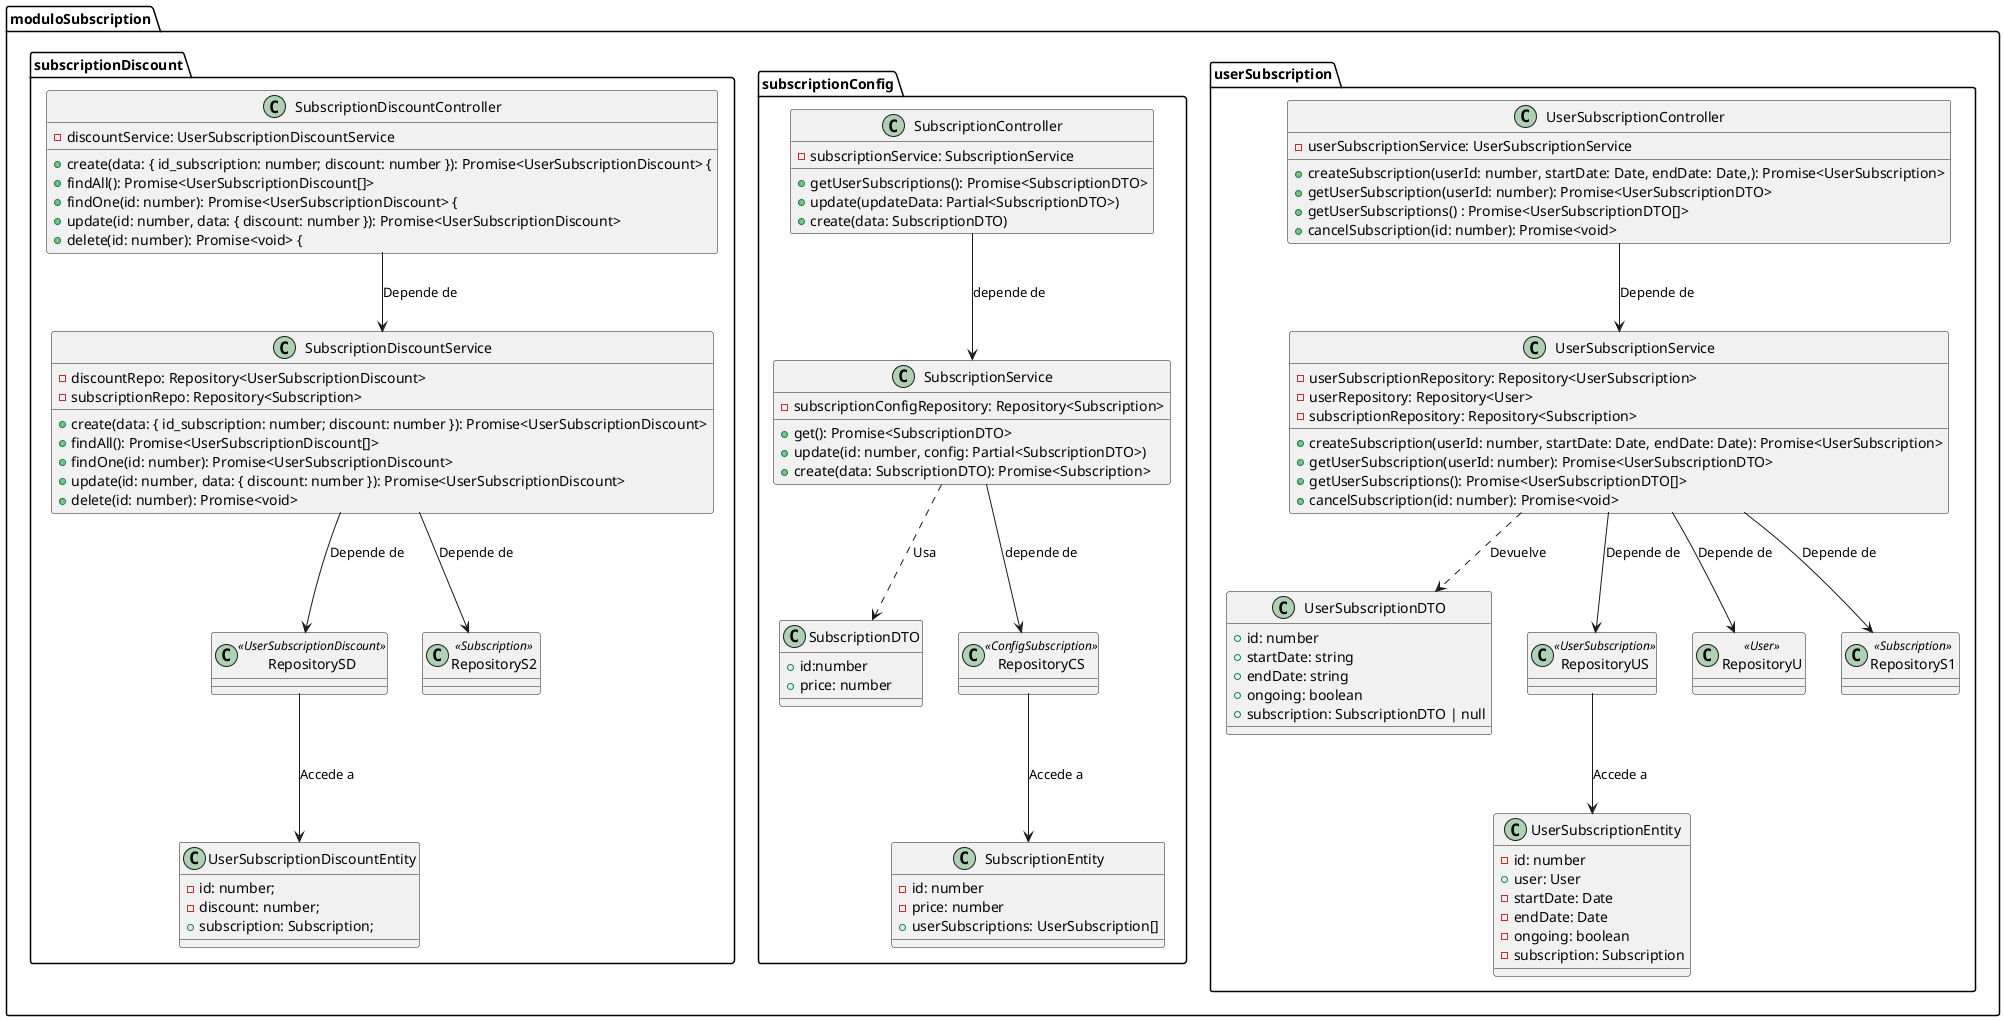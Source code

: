 @startuml

package moduloSubscription {
    package userSubscription{
        class UserSubscriptionEntity {
            - id: number
            + user: User
            - startDate: Date
            - endDate: Date
            - ongoing: boolean
            - subscription: Subscription
        }

        class UserSubscriptionDTO {
            + id: number
            + startDate: string
            + endDate: string
            + ongoing: boolean
            + subscription: SubscriptionDTO | null
        }

        class UserSubscriptionService {
            - userSubscriptionRepository: Repository<UserSubscription>
            - userRepository: Repository<User>
            - subscriptionRepository: Repository<Subscription>

            + createSubscription(userId: number, startDate: Date, endDate: Date): Promise<UserSubscription>
            + getUserSubscription(userId: number): Promise<UserSubscriptionDTO>
            + getUserSubscriptions(): Promise<UserSubscriptionDTO[]>
            + cancelSubscription(id: number): Promise<void>
        }

        class UserSubscriptionController {
            - userSubscriptionService: UserSubscriptionService

            + createSubscription(userId: number, startDate: Date, endDate: Date,): Promise<UserSubscription>
            + getUserSubscription(userId: number): Promise<UserSubscriptionDTO>
            + getUserSubscriptions() : Promise<UserSubscriptionDTO[]>
            + cancelSubscription(id: number): Promise<void>
        }

        class RepositoryUS<<UserSubscription>> {

        }

        Class RepositoryU<<User>> {

        }

        class RepositoryS1<<Subscription>> {

        }
    }

    package subscriptionConfig {
        class SubscriptionDTO {
            + id:number
            + price: number
        }

        class SubscriptionEntity {
            - id: number
            - price: number
            + userSubscriptions: UserSubscription[]
        }

        class SubscriptionService {
            - subscriptionConfigRepository: Repository<Subscription>

            + get(): Promise<SubscriptionDTO>
            + update(id: number, config: Partial<SubscriptionDTO>)
            + create(data: SubscriptionDTO): Promise<Subscription>
        }

        class SubscriptionController {
            - subscriptionService: SubscriptionService

            + getUserSubscriptions(): Promise<SubscriptionDTO>
            + update(updateData: Partial<SubscriptionDTO>)
            + create(data: SubscriptionDTO)
        }

        class RepositoryCS<<ConfigSubscription>> {

        }

    }

    package subscriptionDiscount {
        class SubscriptionDiscountController {
            - discountService: UserSubscriptionDiscountService

            + create(data: { id_subscription: number; discount: number }): Promise<UserSubscriptionDiscount> {
            + findAll(): Promise<UserSubscriptionDiscount[]>
            + findOne(id: number): Promise<UserSubscriptionDiscount> {
            + update(id: number, data: { discount: number }): Promise<UserSubscriptionDiscount>
            + delete(id: number): Promise<void> {
        }

        class SubscriptionDiscountService {

            - discountRepo: Repository<UserSubscriptionDiscount>
            - subscriptionRepo: Repository<Subscription>
            
            + create(data: { id_subscription: number; discount: number }): Promise<UserSubscriptionDiscount>
            + findAll(): Promise<UserSubscriptionDiscount[]>
            + findOne(id: number): Promise<UserSubscriptionDiscount>
            + update(id: number, data: { discount: number }): Promise<UserSubscriptionDiscount>
            + delete(id: number): Promise<void>
        }

        class UserSubscriptionDiscountEntity {
            - id: number;
            - discount: number;
            + subscription: Subscription;
        }

        class RepositorySD<<UserSubscriptionDiscount>> {

        }

        class RepositoryS2<<Subscription>> {

        }

    }

}

' relaciones
UserSubscriptionService ..> UserSubscriptionDTO : Devuelve
UserSubscriptionController --> UserSubscriptionService : Depende de
UserSubscriptionService --> RepositoryUS: Depende de
UserSubscriptionService --> RepositoryU: Depende de
UserSubscriptionService --> RepositoryS1: Depende de
RepositoryUS --> UserSubscriptionEntity: Accede a 

SubscriptionService ..> SubscriptionDTO : Usa
SubscriptionController --> SubscriptionService : depende de
SubscriptionService --> RepositoryCS : depende de
RepositoryCS --> SubscriptionEntity : Accede a

SubscriptionDiscountController --> SubscriptionDiscountService : Depende de
SubscriptionDiscountService --> RepositorySD : Depende de
SubscriptionDiscountService --> RepositoryS2 : Depende de
RepositorySD --> UserSubscriptionDiscountEntity : Accede a
@enduml